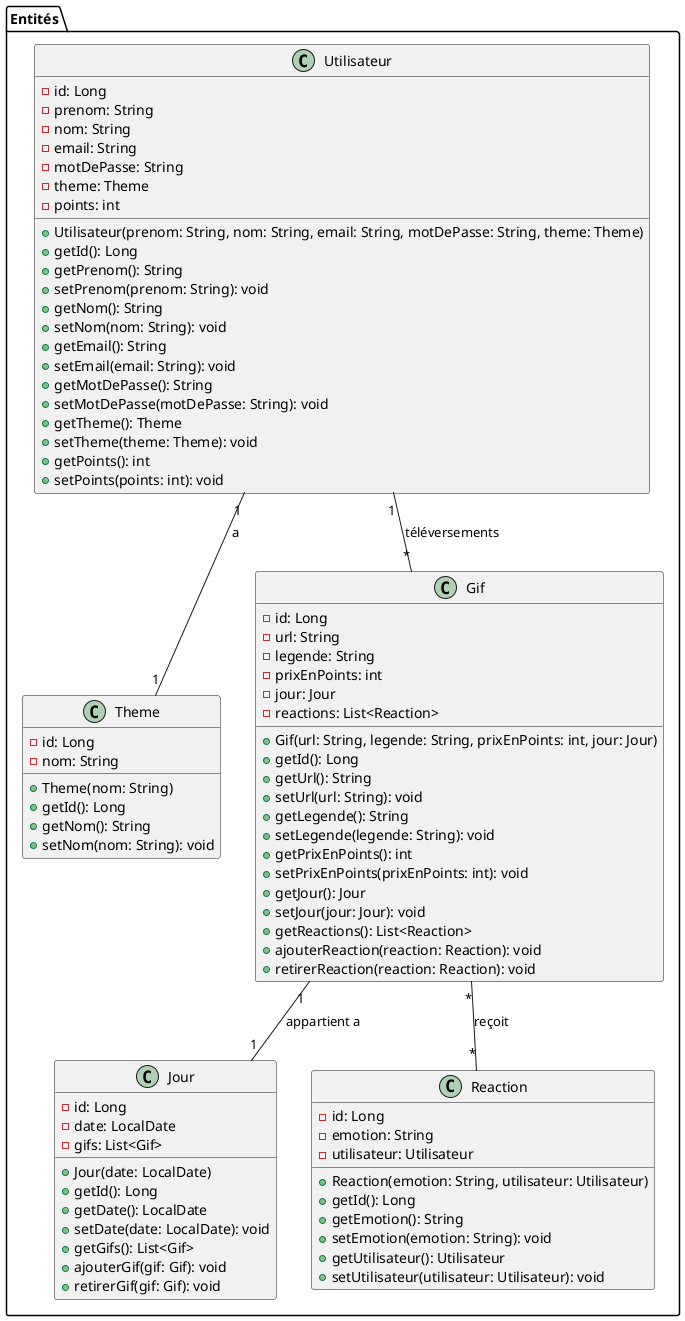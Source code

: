 @startuml

package "Entités" {
    class Utilisateur {
        - id: Long
        - prenom: String
        - nom: String
        - email: String
        - motDePasse: String
        - theme: Theme
        - points: int
        + Utilisateur(prenom: String, nom: String, email: String, motDePasse: String, theme: Theme)
        + getId(): Long
        + getPrenom(): String
        + setPrenom(prenom: String): void
        + getNom(): String
        + setNom(nom: String): void
        + getEmail(): String
        + setEmail(email: String): void
        + getMotDePasse(): String
        + setMotDePasse(motDePasse: String): void
        + getTheme(): Theme
        + setTheme(theme: Theme): void
        + getPoints(): int
        + setPoints(points: int): void
    }

    class Theme {
        - id: Long
        - nom: String
        + Theme(nom: String)
        + getId(): Long
        + getNom(): String
        + setNom(nom: String): void
    }

    class Jour {
        - id: Long
        - date: LocalDate
        - gifs: List<Gif>
        + Jour(date: LocalDate)
        + getId(): Long
        + getDate(): LocalDate
        + setDate(date: LocalDate): void
        + getGifs(): List<Gif>
        + ajouterGif(gif: Gif): void
        + retirerGif(gif: Gif): void
    }

    class Gif {
        - id: Long
        - url: String
        - legende: String
        - prixEnPoints: int
        - jour: Jour
        - reactions: List<Reaction>
        + Gif(url: String, legende: String, prixEnPoints: int, jour: Jour)
        + getId(): Long
        + getUrl(): String
        + setUrl(url: String): void
        + getLegende(): String
        + setLegende(legende: String): void
        + getPrixEnPoints(): int
        + setPrixEnPoints(prixEnPoints: int): void
        + getJour(): Jour
        + setJour(jour: Jour): void
        + getReactions(): List<Reaction>
        + ajouterReaction(reaction: Reaction): void
        + retirerReaction(reaction: Reaction): void
    }

    class Reaction {
        - id: Long
        - emotion: String
        - utilisateur: Utilisateur
        + Reaction(emotion: String, utilisateur: Utilisateur)
        + getId(): Long
        + getEmotion(): String
        + setEmotion(emotion: String): void
        + getUtilisateur(): Utilisateur
        + setUtilisateur(utilisateur: Utilisateur): void
    }
}

Utilisateur "1" -- "1" Theme : a
Utilisateur "1" -- "*" Gif : téléversements
Gif "1" -- "1" Jour : appartient a
Gif "*" -- "*" Reaction : reçoit

@enduml
